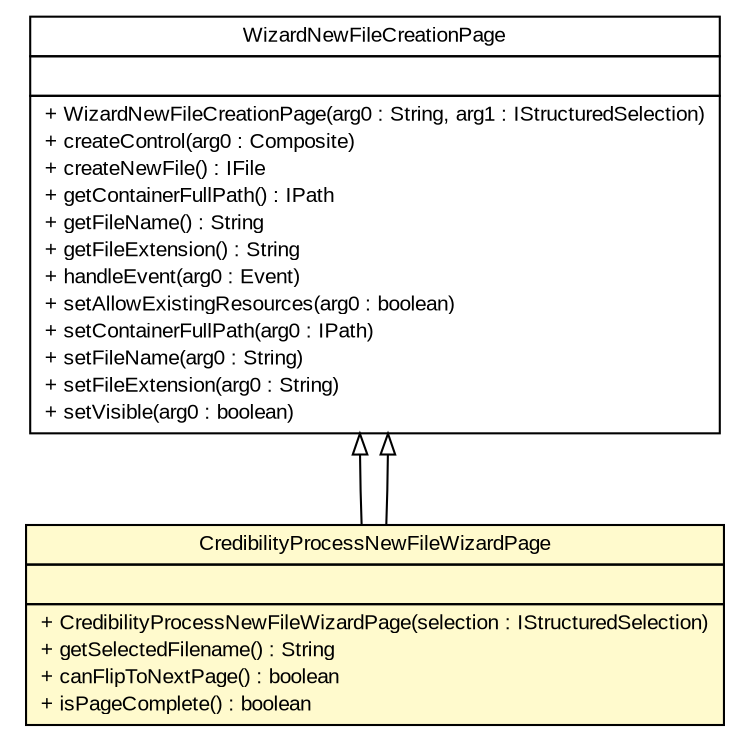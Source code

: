 #!/usr/local/bin/dot
#
# Class diagram 
# Generated by UMLGraph version R5_6-24-gf6e263 (http://www.umlgraph.org/)
#

digraph G {
	edge [fontname="arial",fontsize=10,labelfontname="arial",labelfontsize=10];
	node [fontname="arial",fontsize=10,shape=plaintext];
	nodesep=0.25;
	ranksep=0.5;
	// gov.sandia.cf.parts.wizards.CredibilityProcessNewFileWizardPage
	c76835 [label=<<table title="gov.sandia.cf.parts.wizards.CredibilityProcessNewFileWizardPage" border="0" cellborder="1" cellspacing="0" cellpadding="2" port="p" bgcolor="lemonChiffon" href="./CredibilityProcessNewFileWizardPage.html">
		<tr><td><table border="0" cellspacing="0" cellpadding="1">
<tr><td align="center" balign="center"> CredibilityProcessNewFileWizardPage </td></tr>
		</table></td></tr>
		<tr><td><table border="0" cellspacing="0" cellpadding="1">
<tr><td align="left" balign="left">  </td></tr>
		</table></td></tr>
		<tr><td><table border="0" cellspacing="0" cellpadding="1">
<tr><td align="left" balign="left"> + CredibilityProcessNewFileWizardPage(selection : IStructuredSelection) </td></tr>
<tr><td align="left" balign="left"> + getSelectedFilename() : String </td></tr>
<tr><td align="left" balign="left"> + canFlipToNextPage() : boolean </td></tr>
<tr><td align="left" balign="left"> + isPageComplete() : boolean </td></tr>
		</table></td></tr>
		</table>>, URL="./CredibilityProcessNewFileWizardPage.html", fontname="arial", fontcolor="black", fontsize=10.0];
	//gov.sandia.cf.parts.wizards.CredibilityProcessNewFileWizardPage extends org.eclipse.ui.dialogs.WizardNewFileCreationPage
	c76864:p -> c76835:p [dir=back,arrowtail=empty];
	//gov.sandia.cf.parts.wizards.CredibilityProcessNewFileWizardPage extends org.eclipse.ui.dialogs.WizardNewFileCreationPage
	c76864:p -> c76835:p [dir=back,arrowtail=empty];
	// org.eclipse.ui.dialogs.WizardNewFileCreationPage
	c76864 [label=<<table title="org.eclipse.ui.dialogs.WizardNewFileCreationPage" border="0" cellborder="1" cellspacing="0" cellpadding="2" port="p" href="http://java.sun.com/j2se/1.4.2/docs/api/org/eclipse/ui/dialogs/WizardNewFileCreationPage.html">
		<tr><td><table border="0" cellspacing="0" cellpadding="1">
<tr><td align="center" balign="center"> WizardNewFileCreationPage </td></tr>
		</table></td></tr>
		<tr><td><table border="0" cellspacing="0" cellpadding="1">
<tr><td align="left" balign="left">  </td></tr>
		</table></td></tr>
		<tr><td><table border="0" cellspacing="0" cellpadding="1">
<tr><td align="left" balign="left"> + WizardNewFileCreationPage(arg0 : String, arg1 : IStructuredSelection) </td></tr>
<tr><td align="left" balign="left"> + createControl(arg0 : Composite) </td></tr>
<tr><td align="left" balign="left"> + createNewFile() : IFile </td></tr>
<tr><td align="left" balign="left"> + getContainerFullPath() : IPath </td></tr>
<tr><td align="left" balign="left"> + getFileName() : String </td></tr>
<tr><td align="left" balign="left"> + getFileExtension() : String </td></tr>
<tr><td align="left" balign="left"> + handleEvent(arg0 : Event) </td></tr>
<tr><td align="left" balign="left"> + setAllowExistingResources(arg0 : boolean) </td></tr>
<tr><td align="left" balign="left"> + setContainerFullPath(arg0 : IPath) </td></tr>
<tr><td align="left" balign="left"> + setFileName(arg0 : String) </td></tr>
<tr><td align="left" balign="left"> + setFileExtension(arg0 : String) </td></tr>
<tr><td align="left" balign="left"> + setVisible(arg0 : boolean) </td></tr>
		</table></td></tr>
		</table>>, URL="http://java.sun.com/j2se/1.4.2/docs/api/org/eclipse/ui/dialogs/WizardNewFileCreationPage.html", fontname="arial", fontcolor="black", fontsize=10.0];
}

